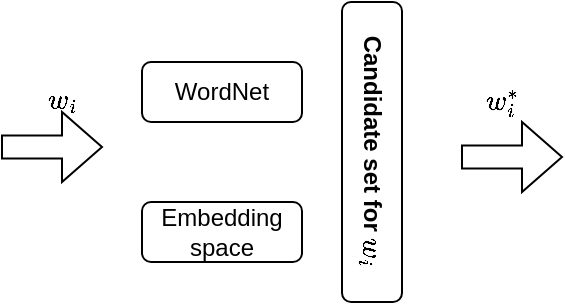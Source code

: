 <mxfile version="14.2.7" type="github">
  <diagram id="RtHO7GpxdCiPIvidPPBW" name="Page-1">
    <mxGraphModel dx="684" dy="468" grid="1" gridSize="10" guides="0" tooltips="1" connect="0" arrows="0" fold="1" page="1" pageScale="1" pageWidth="827" pageHeight="1169" math="1" shadow="0">
      <root>
        <mxCell id="0" />
        <mxCell id="1" parent="0" />
        <mxCell id="gSE59t6PXgKEy8AZ4u2M-23" value="WordNet" style="rounded=1;whiteSpace=wrap;html=1;" parent="1" vertex="1">
          <mxGeometry x="200" y="120" width="80" height="30" as="geometry" />
        </mxCell>
        <mxCell id="gSE59t6PXgKEy8AZ4u2M-24" value="Embedding space" style="rounded=1;whiteSpace=wrap;html=1;" parent="1" vertex="1">
          <mxGeometry x="200" y="190" width="80" height="30" as="geometry" />
        </mxCell>
        <mxCell id="gSE59t6PXgKEy8AZ4u2M-25" value="&lt;b&gt;Candidate set for \(w_i\)&lt;/b&gt;" style="rounded=1;whiteSpace=wrap;html=1;rotation=90;" parent="1" vertex="1">
          <mxGeometry x="240" y="150" width="150" height="30" as="geometry" />
        </mxCell>
        <mxCell id="eq9NkoFH_JwomYph_lc1-3" value="" style="shadow=0;dashed=0;align=center;verticalAlign=middle;shape=mxgraph.arrows2.arrow;dy=0.67;dx=20;notch=0;labelBackgroundColor=none;labelBorderColor=none;html=1;" vertex="1" parent="1">
          <mxGeometry x="130" y="145" width="50" height="35" as="geometry" />
        </mxCell>
        <mxCell id="eq9NkoFH_JwomYph_lc1-4" value="&lt;span&gt;\(w_i\)&lt;/span&gt;" style="text;html=1;strokeColor=none;fillColor=none;align=center;verticalAlign=middle;whiteSpace=wrap;rounded=0;labelBackgroundColor=none;" vertex="1" parent="1">
          <mxGeometry x="140" y="129" width="40" height="20" as="geometry" />
        </mxCell>
        <mxCell id="eq9NkoFH_JwomYph_lc1-5" value="&lt;span&gt;\(w^*_i\)&lt;/span&gt;" style="text;html=1;strokeColor=none;fillColor=none;align=center;verticalAlign=middle;whiteSpace=wrap;rounded=0;labelBackgroundColor=none;" vertex="1" parent="1">
          <mxGeometry x="360" y="130" width="40" height="20" as="geometry" />
        </mxCell>
        <mxCell id="eq9NkoFH_JwomYph_lc1-6" value="" style="shadow=0;dashed=0;align=center;verticalAlign=middle;shape=mxgraph.arrows2.arrow;dy=0.67;dx=20;notch=0;labelBackgroundColor=none;labelBorderColor=none;html=1;" vertex="1" parent="1">
          <mxGeometry x="360" y="150" width="50" height="35" as="geometry" />
        </mxCell>
      </root>
    </mxGraphModel>
  </diagram>
</mxfile>
